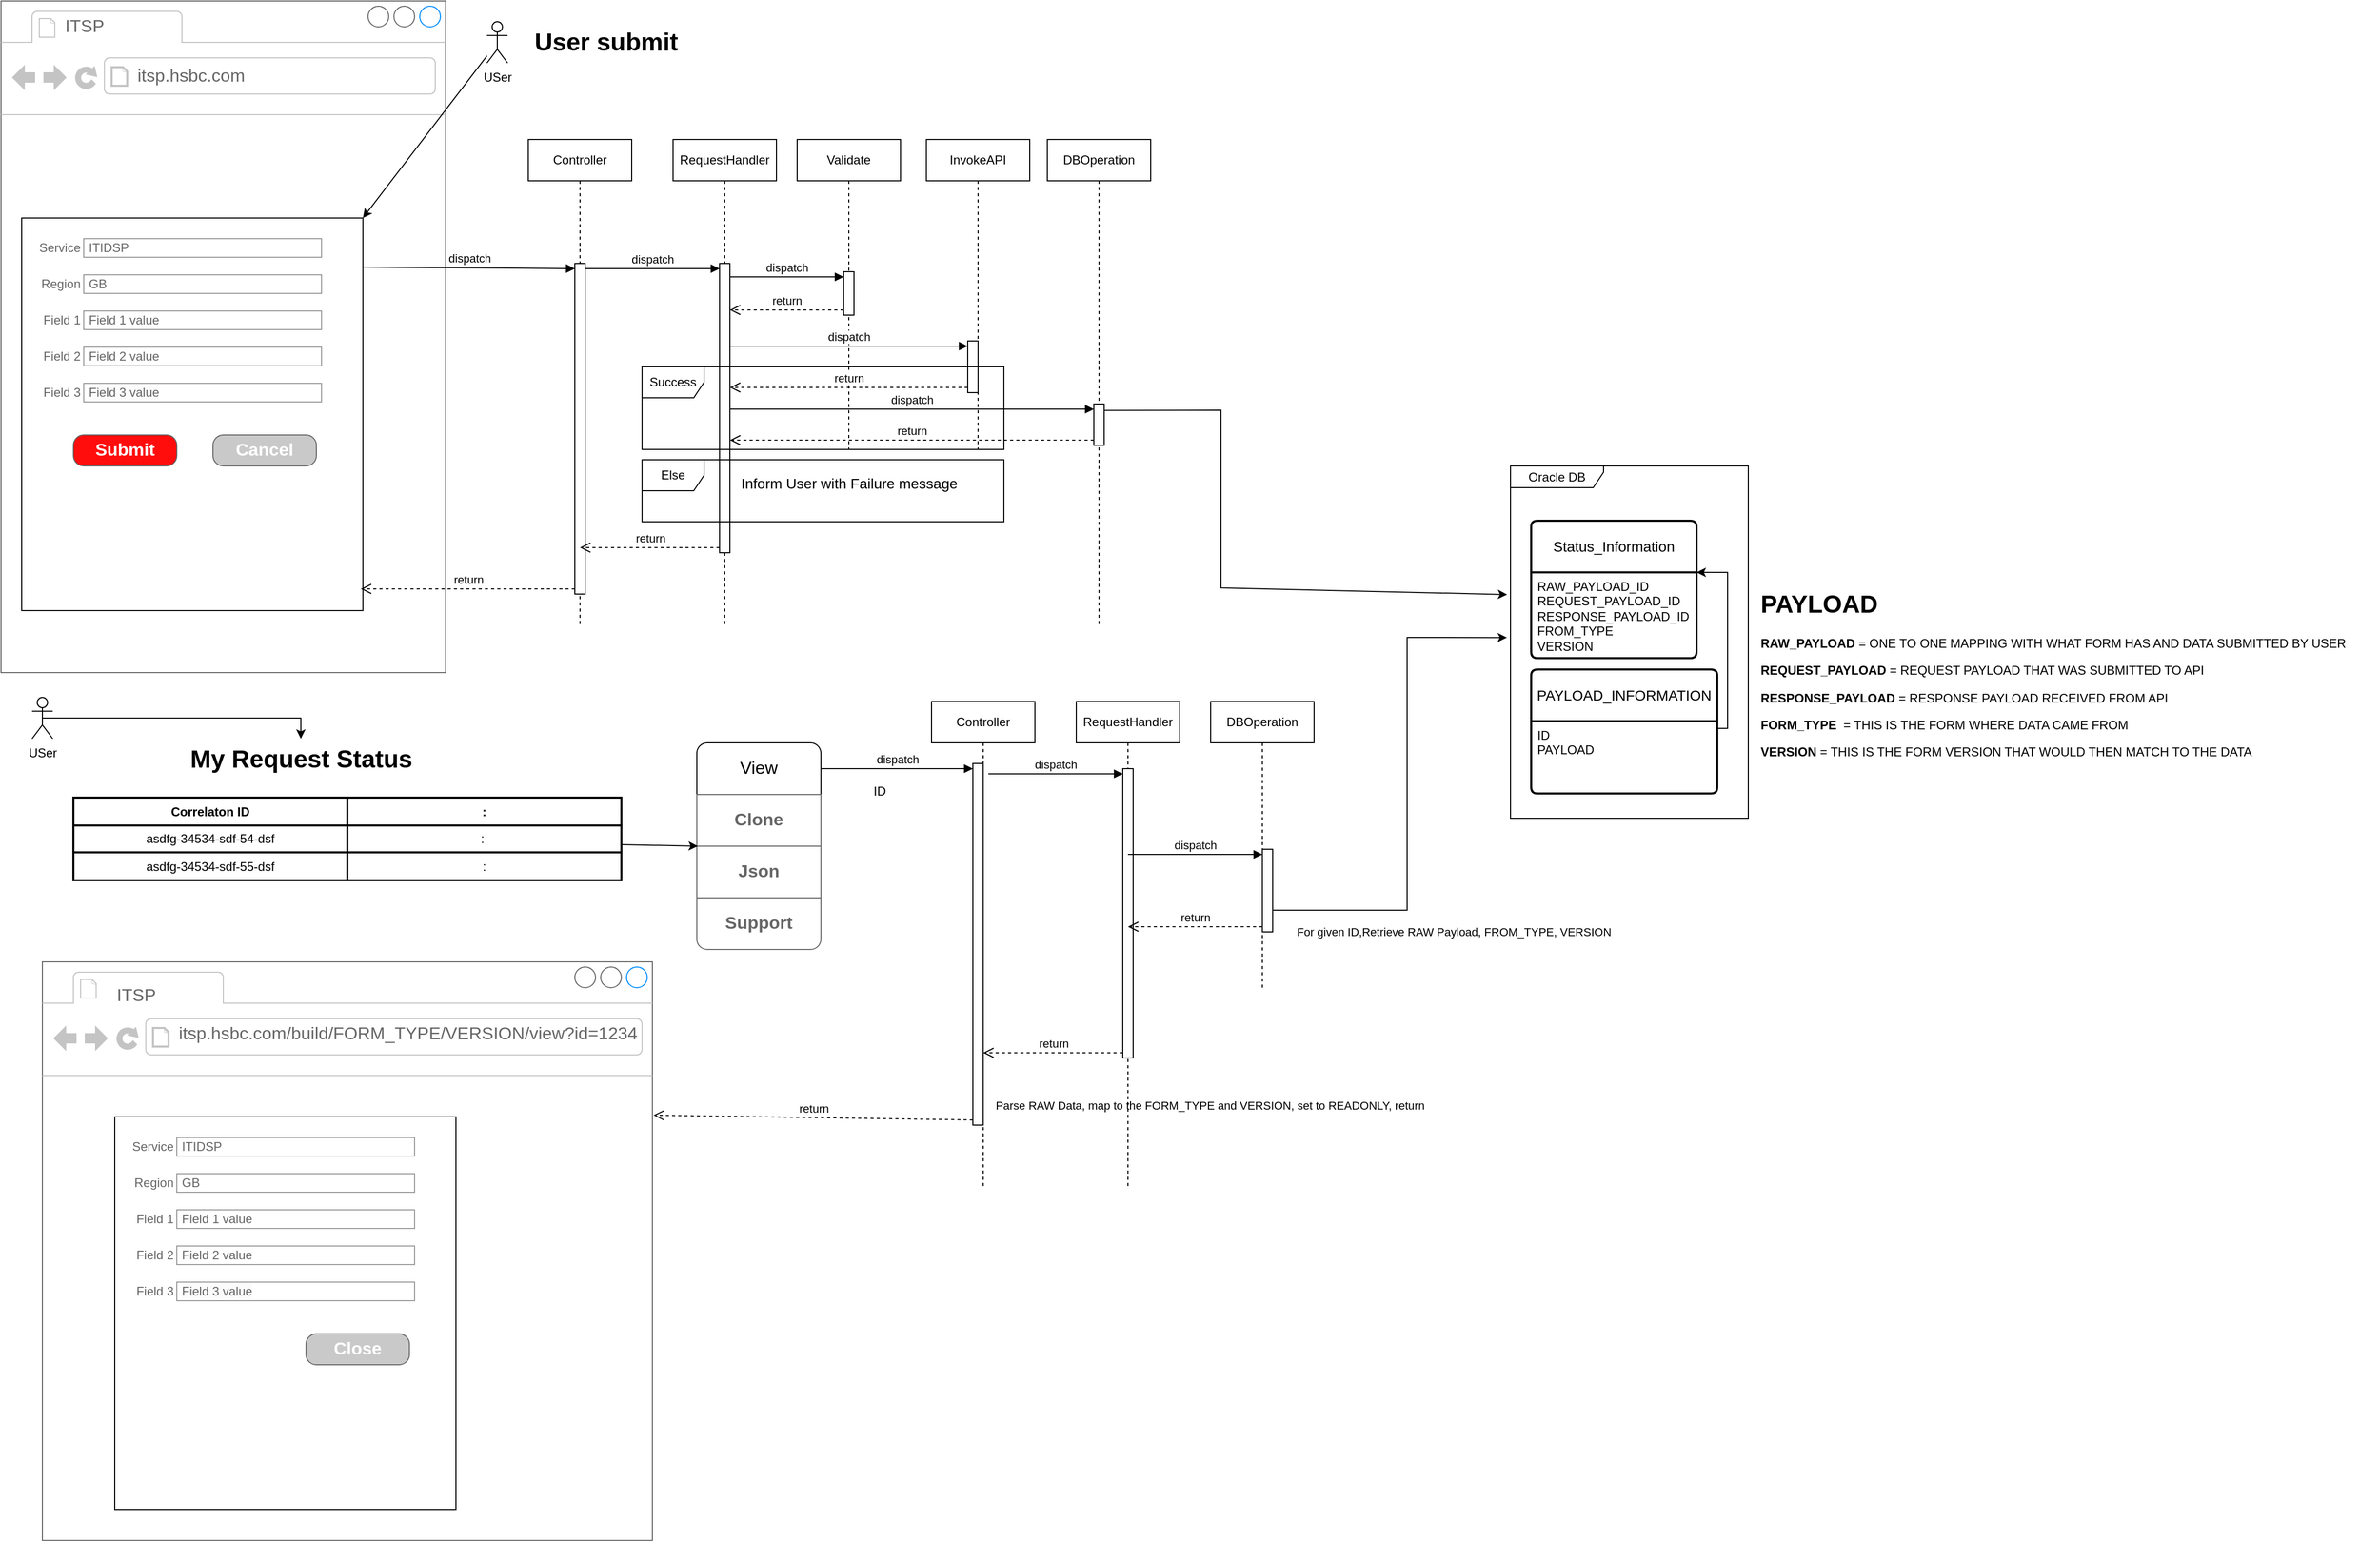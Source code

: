 <mxfile version="26.0.10">
  <diagram name="Page-1" id="2YBvvXClWsGukQMizWep">
    <mxGraphModel dx="1391" dy="964" grid="1" gridSize="10" guides="1" tooltips="1" connect="1" arrows="1" fold="1" page="1" pageScale="1" pageWidth="1700" pageHeight="1100" math="0" shadow="0">
      <root>
        <mxCell id="0" />
        <mxCell id="1" parent="0" />
        <mxCell id="aoypDPzq1Keb2BFeXAgh-82" value="" style="strokeWidth=1;shadow=0;dashed=0;align=center;html=1;shape=mxgraph.mockup.containers.browserWindow;rSize=0;strokeColor=#666666;strokeColor2=#008cff;strokeColor3=#c4c4c4;mainText=,;recursiveResize=0;" vertex="1" parent="1">
          <mxGeometry x="10" width="430" height="650" as="geometry" />
        </mxCell>
        <mxCell id="aoypDPzq1Keb2BFeXAgh-83" value="ITSP" style="strokeWidth=1;shadow=0;dashed=0;align=center;html=1;shape=mxgraph.mockup.containers.anchor;fontSize=17;fontColor=#666666;align=left;whiteSpace=wrap;" vertex="1" parent="aoypDPzq1Keb2BFeXAgh-82">
          <mxGeometry x="60" y="12" width="100" height="26" as="geometry" />
        </mxCell>
        <mxCell id="aoypDPzq1Keb2BFeXAgh-84" value="itsp.hsbc.com" style="strokeWidth=1;shadow=0;dashed=0;align=center;html=1;shape=mxgraph.mockup.containers.anchor;rSize=0;fontSize=17;fontColor=#666666;align=left;" vertex="1" parent="aoypDPzq1Keb2BFeXAgh-82">
          <mxGeometry x="130" y="60" width="250" height="26" as="geometry" />
        </mxCell>
        <mxCell id="aoypDPzq1Keb2BFeXAgh-16" value="" style="rounded=0;whiteSpace=wrap;html=1;" vertex="1" parent="1">
          <mxGeometry x="30" y="210" width="330" height="380" as="geometry" />
        </mxCell>
        <mxCell id="aoypDPzq1Keb2BFeXAgh-2" value="Service" style="strokeWidth=1;shadow=0;dashed=0;align=center;html=1;shape=mxgraph.mockup.forms.anchor;align=right;spacingRight=2;fontColor=#666666;" vertex="1" parent="1">
          <mxGeometry x="40" y="230" width="50" height="18" as="geometry" />
        </mxCell>
        <mxCell id="aoypDPzq1Keb2BFeXAgh-3" value="ITIDSP" style="strokeWidth=1;shadow=0;dashed=0;align=center;html=1;shape=mxgraph.mockup.forms.rrect;fillColor=#ffffff;rSize=0;fontColor=#666666;align=left;spacingLeft=3;strokeColor=#999999;" vertex="1" parent="1">
          <mxGeometry x="90" y="230" width="230" height="18" as="geometry" />
        </mxCell>
        <mxCell id="aoypDPzq1Keb2BFeXAgh-4" value="Region" style="strokeWidth=1;shadow=0;dashed=0;align=center;html=1;shape=mxgraph.mockup.forms.anchor;align=right;spacingRight=2;fontColor=#666666;" vertex="1" parent="1">
          <mxGeometry x="40" y="265" width="50" height="18" as="geometry" />
        </mxCell>
        <mxCell id="aoypDPzq1Keb2BFeXAgh-5" value="GB" style="strokeWidth=1;shadow=0;dashed=0;align=center;html=1;shape=mxgraph.mockup.forms.rrect;fillColor=#ffffff;rSize=0;fontColor=#666666;align=left;spacingLeft=3;strokeColor=#999999;" vertex="1" parent="1">
          <mxGeometry x="90" y="265" width="230" height="18" as="geometry" />
        </mxCell>
        <mxCell id="aoypDPzq1Keb2BFeXAgh-6" value="Field 1" style="strokeWidth=1;shadow=0;dashed=0;align=center;html=1;shape=mxgraph.mockup.forms.anchor;align=right;spacingRight=2;fontColor=#666666;" vertex="1" parent="1">
          <mxGeometry x="40" y="300" width="50" height="18" as="geometry" />
        </mxCell>
        <mxCell id="aoypDPzq1Keb2BFeXAgh-7" value="Field 1 value" style="strokeWidth=1;shadow=0;dashed=0;align=center;html=1;shape=mxgraph.mockup.forms.rrect;fillColor=#ffffff;rSize=0;fontColor=#666666;align=left;spacingLeft=3;strokeColor=#999999;" vertex="1" parent="1">
          <mxGeometry x="90" y="300" width="230" height="18" as="geometry" />
        </mxCell>
        <mxCell id="aoypDPzq1Keb2BFeXAgh-8" value="Field 2" style="strokeWidth=1;shadow=0;dashed=0;align=center;html=1;shape=mxgraph.mockup.forms.anchor;align=right;spacingRight=2;fontColor=#666666;" vertex="1" parent="1">
          <mxGeometry x="40" y="335" width="50" height="18" as="geometry" />
        </mxCell>
        <mxCell id="aoypDPzq1Keb2BFeXAgh-9" value="Field 2 value" style="strokeWidth=1;shadow=0;dashed=0;align=center;html=1;shape=mxgraph.mockup.forms.rrect;fillColor=#ffffff;rSize=0;fontColor=#666666;align=left;spacingLeft=3;strokeColor=#999999;" vertex="1" parent="1">
          <mxGeometry x="90" y="335" width="230" height="18" as="geometry" />
        </mxCell>
        <mxCell id="aoypDPzq1Keb2BFeXAgh-10" value="Field 3" style="strokeWidth=1;shadow=0;dashed=0;align=center;html=1;shape=mxgraph.mockup.forms.anchor;align=right;spacingRight=2;fontColor=#666666;" vertex="1" parent="1">
          <mxGeometry x="40" y="370" width="50" height="18" as="geometry" />
        </mxCell>
        <mxCell id="aoypDPzq1Keb2BFeXAgh-11" value="&lt;span style=&quot;color: rgb(102, 102, 102); font-family: Helvetica; font-size: 12px; font-style: normal; font-variant-ligatures: normal; font-variant-caps: normal; font-weight: 400; letter-spacing: normal; orphans: 2; text-align: left; text-indent: 0px; text-transform: none; widows: 2; word-spacing: 0px; -webkit-text-stroke-width: 0px; white-space: nowrap; background-color: rgb(251, 251, 251); text-decoration-thickness: initial; text-decoration-style: initial; text-decoration-color: initial; float: none; display: inline !important;&quot;&gt;Field 3 value&lt;/span&gt;" style="strokeWidth=1;shadow=0;dashed=0;align=center;html=1;shape=mxgraph.mockup.forms.rrect;fillColor=#ffffff;rSize=0;fontColor=#666666;align=left;spacingLeft=3;strokeColor=#999999;" vertex="1" parent="1">
          <mxGeometry x="90" y="370" width="230" height="18" as="geometry" />
        </mxCell>
        <mxCell id="aoypDPzq1Keb2BFeXAgh-13" value="Submit" style="strokeWidth=1;shadow=0;dashed=0;align=center;html=1;shape=mxgraph.mockup.buttons.button;strokeColor=#666666;fontColor=#ffffff;mainText=;buttonStyle=round;fontSize=17;fontStyle=1;fillColor=#FF0C0C;whiteSpace=wrap;" vertex="1" parent="1">
          <mxGeometry x="80" y="420" width="100" height="30" as="geometry" />
        </mxCell>
        <mxCell id="aoypDPzq1Keb2BFeXAgh-15" value="Cancel" style="strokeWidth=1;shadow=0;dashed=0;align=center;html=1;shape=mxgraph.mockup.buttons.button;strokeColor=#666666;fontColor=#ffffff;mainText=;buttonStyle=round;fontSize=17;fontStyle=1;fillColor=light-dark(#c9c9c9, #ff8a8a);whiteSpace=wrap;" vertex="1" parent="1">
          <mxGeometry x="215" y="420" width="100" height="30" as="geometry" />
        </mxCell>
        <mxCell id="aoypDPzq1Keb2BFeXAgh-17" value="USer" style="shape=umlActor;verticalLabelPosition=bottom;verticalAlign=top;html=1;outlineConnect=0;" vertex="1" parent="1">
          <mxGeometry x="480" y="20" width="20" height="40" as="geometry" />
        </mxCell>
        <mxCell id="aoypDPzq1Keb2BFeXAgh-18" value="" style="endArrow=classic;html=1;rounded=0;" edge="1" parent="1" source="aoypDPzq1Keb2BFeXAgh-17" target="aoypDPzq1Keb2BFeXAgh-16">
          <mxGeometry width="50" height="50" relative="1" as="geometry">
            <mxPoint x="460" y="410" as="sourcePoint" />
            <mxPoint x="510" y="360" as="targetPoint" />
            <Array as="points">
              <mxPoint x="360" y="210" />
            </Array>
          </mxGeometry>
        </mxCell>
        <mxCell id="aoypDPzq1Keb2BFeXAgh-19" value="Status_Information" style="swimlane;childLayout=stackLayout;horizontal=1;startSize=50;horizontalStack=0;rounded=1;fontSize=14;fontStyle=0;strokeWidth=2;resizeParent=0;resizeLast=1;shadow=0;dashed=0;align=center;arcSize=4;whiteSpace=wrap;html=1;" vertex="1" parent="1">
          <mxGeometry x="1490" y="503" width="160" height="133" as="geometry" />
        </mxCell>
        <mxCell id="aoypDPzq1Keb2BFeXAgh-20" value="RAW_PAYLOAD_ID&lt;div&gt;REQUEST_PAYLOAD_ID&lt;/div&gt;&lt;div&gt;RESPONSE_PAYLOAD_ID&lt;/div&gt;&lt;div&gt;FROM_TYPE&lt;/div&gt;&lt;div&gt;VERSION&lt;/div&gt;" style="align=left;strokeColor=none;fillColor=none;spacingLeft=4;fontSize=12;verticalAlign=top;resizable=0;rotatable=0;part=1;html=1;" vertex="1" parent="aoypDPzq1Keb2BFeXAgh-19">
          <mxGeometry y="50" width="160" height="83" as="geometry" />
        </mxCell>
        <mxCell id="aoypDPzq1Keb2BFeXAgh-21" value="PAYLOAD_INFORMATION" style="swimlane;childLayout=stackLayout;horizontal=1;startSize=50;horizontalStack=0;rounded=1;fontSize=14;fontStyle=0;strokeWidth=2;resizeParent=0;resizeLast=1;shadow=0;dashed=0;align=center;arcSize=4;whiteSpace=wrap;html=1;" vertex="1" parent="1">
          <mxGeometry x="1490" y="647" width="180" height="120" as="geometry" />
        </mxCell>
        <mxCell id="aoypDPzq1Keb2BFeXAgh-22" value="ID&lt;div&gt;PAYLOAD&lt;/div&gt;" style="align=left;strokeColor=none;fillColor=none;spacingLeft=4;fontSize=12;verticalAlign=top;resizable=0;rotatable=0;part=1;html=1;" vertex="1" parent="aoypDPzq1Keb2BFeXAgh-21">
          <mxGeometry y="50" width="180" height="70" as="geometry" />
        </mxCell>
        <mxCell id="aoypDPzq1Keb2BFeXAgh-23" value="" style="endArrow=classic;html=1;rounded=0;exitX=0.994;exitY=0.1;exitDx=0;exitDy=0;exitPerimeter=0;flowAnimation=0;entryX=1;entryY=0;entryDx=0;entryDy=0;" edge="1" parent="1" source="aoypDPzq1Keb2BFeXAgh-22" target="aoypDPzq1Keb2BFeXAgh-20">
          <mxGeometry width="50" height="50" relative="1" as="geometry">
            <mxPoint x="1690" y="663" as="sourcePoint" />
            <mxPoint x="1660" y="540" as="targetPoint" />
            <Array as="points">
              <mxPoint x="1680" y="704" />
              <mxPoint x="1680" y="553" />
            </Array>
          </mxGeometry>
        </mxCell>
        <mxCell id="aoypDPzq1Keb2BFeXAgh-24" value="&lt;h1 style=&quot;margin-top: 0px;&quot;&gt;PAYLOAD&lt;/h1&gt;&lt;p&gt;&lt;b&gt;RAW_PAYLOAD&lt;/b&gt; = ONE TO ONE MAPPING WITH WHAT FORM HAS AND DATA SUBMITTED BY USER&lt;/p&gt;&lt;p&gt;&lt;b&gt;REQUEST_PAYLOAD&lt;/b&gt;&amp;nbsp;= REQUEST PAYLOAD THAT WAS SUBMITTED TO API&lt;/p&gt;&lt;p&gt;&lt;b&gt;RESPONSE_PAYLOAD&lt;/b&gt;&amp;nbsp;= RESPONSE PAYLOAD RECEIVED FROM API&lt;/p&gt;&lt;p&gt;&lt;b&gt;FORM_TYPE&lt;/b&gt;&amp;nbsp; = THIS IS THE FORM WHERE DATA CAME FROM&amp;nbsp;&lt;/p&gt;&lt;p&gt;&lt;b&gt;VERSION&lt;/b&gt; = THIS IS THE FORM VERSION THAT WOULD THEN MATCH TO THE DATA&lt;/p&gt;" style="text;html=1;whiteSpace=wrap;overflow=hidden;rounded=0;" vertex="1" parent="1">
          <mxGeometry x="1710" y="563" width="600" height="187" as="geometry" />
        </mxCell>
        <mxCell id="aoypDPzq1Keb2BFeXAgh-25" value="User submit" style="text;strokeColor=none;fillColor=none;html=1;fontSize=24;fontStyle=1;verticalAlign=middle;align=center;" vertex="1" parent="1">
          <mxGeometry x="510" y="20" width="170" height="40" as="geometry" />
        </mxCell>
        <mxCell id="aoypDPzq1Keb2BFeXAgh-28" value="Controller" style="shape=umlLifeline;perimeter=lifelinePerimeter;whiteSpace=wrap;html=1;container=1;dropTarget=0;collapsible=0;recursiveResize=0;outlineConnect=0;portConstraint=eastwest;newEdgeStyle={&quot;curved&quot;:0,&quot;rounded&quot;:0};" vertex="1" parent="1">
          <mxGeometry x="520" y="134" width="100" height="470" as="geometry" />
        </mxCell>
        <mxCell id="aoypDPzq1Keb2BFeXAgh-31" value="" style="html=1;points=[[0,0,0,0,5],[0,1,0,0,-5],[1,0,0,0,5],[1,1,0,0,-5]];perimeter=orthogonalPerimeter;outlineConnect=0;targetShapes=umlLifeline;portConstraint=eastwest;newEdgeStyle={&quot;curved&quot;:0,&quot;rounded&quot;:0};" vertex="1" parent="aoypDPzq1Keb2BFeXAgh-28">
          <mxGeometry x="45" y="120" width="10" height="320" as="geometry" />
        </mxCell>
        <mxCell id="aoypDPzq1Keb2BFeXAgh-32" value="dispatch" style="html=1;verticalAlign=bottom;endArrow=block;curved=0;rounded=0;entryX=0;entryY=0;entryDx=0;entryDy=5;exitX=1.002;exitY=0.125;exitDx=0;exitDy=0;exitPerimeter=0;" edge="1" target="aoypDPzq1Keb2BFeXAgh-31" parent="1" source="aoypDPzq1Keb2BFeXAgh-16">
          <mxGeometry relative="1" as="geometry">
            <mxPoint x="460" y="410" as="sourcePoint" />
          </mxGeometry>
        </mxCell>
        <mxCell id="aoypDPzq1Keb2BFeXAgh-33" value="return" style="html=1;verticalAlign=bottom;endArrow=open;dashed=1;endSize=8;curved=0;rounded=0;exitX=0;exitY=1;exitDx=0;exitDy=-5;" edge="1" source="aoypDPzq1Keb2BFeXAgh-31" parent="1">
          <mxGeometry relative="1" as="geometry">
            <mxPoint x="358" y="569" as="targetPoint" />
          </mxGeometry>
        </mxCell>
        <mxCell id="aoypDPzq1Keb2BFeXAgh-38" value="Validate" style="shape=umlLifeline;perimeter=lifelinePerimeter;whiteSpace=wrap;html=1;container=1;dropTarget=0;collapsible=0;recursiveResize=0;outlineConnect=0;portConstraint=eastwest;newEdgeStyle={&quot;curved&quot;:0,&quot;rounded&quot;:0};" vertex="1" parent="1">
          <mxGeometry x="780" y="134" width="100" height="300" as="geometry" />
        </mxCell>
        <mxCell id="aoypDPzq1Keb2BFeXAgh-41" value="" style="html=1;points=[[0,0,0,0,5],[0,1,0,0,-5],[1,0,0,0,5],[1,1,0,0,-5]];perimeter=orthogonalPerimeter;outlineConnect=0;targetShapes=umlLifeline;portConstraint=eastwest;newEdgeStyle={&quot;curved&quot;:0,&quot;rounded&quot;:0};" vertex="1" parent="aoypDPzq1Keb2BFeXAgh-38">
          <mxGeometry x="45" y="128" width="10" height="42" as="geometry" />
        </mxCell>
        <mxCell id="aoypDPzq1Keb2BFeXAgh-39" value="InvokeAPI" style="shape=umlLifeline;whiteSpace=wrap;html=1;container=1;dropTarget=0;collapsible=0;recursiveResize=0;outlineConnect=0;portConstraint=eastwest;newEdgeStyle={&quot;curved&quot;:0,&quot;rounded&quot;:0};points=[[0,0,0,0,5],[0,1,0,0,-5],[1,0,0,0,5],[1,1,0,0,-5]];perimeter=rectanglePerimeter;targetShapes=umlLifeline;participant=label;" vertex="1" parent="1">
          <mxGeometry x="905" y="134" width="100" height="300" as="geometry" />
        </mxCell>
        <mxCell id="aoypDPzq1Keb2BFeXAgh-44" value="" style="html=1;points=[[0,0,0,0,5],[0,1,0,0,-5],[1,0,0,0,5],[1,1,0,0,-5]];perimeter=orthogonalPerimeter;outlineConnect=0;targetShapes=umlLifeline;portConstraint=eastwest;newEdgeStyle={&quot;curved&quot;:0,&quot;rounded&quot;:0};" vertex="1" parent="aoypDPzq1Keb2BFeXAgh-39">
          <mxGeometry x="40" y="195" width="10" height="50" as="geometry" />
        </mxCell>
        <mxCell id="aoypDPzq1Keb2BFeXAgh-40" value="DBOperation" style="shape=umlLifeline;perimeter=lifelinePerimeter;whiteSpace=wrap;html=1;container=1;dropTarget=0;collapsible=0;recursiveResize=0;outlineConnect=0;portConstraint=eastwest;newEdgeStyle={&quot;curved&quot;:0,&quot;rounded&quot;:0};" vertex="1" parent="1">
          <mxGeometry x="1022" y="134" width="100" height="470" as="geometry" />
        </mxCell>
        <mxCell id="aoypDPzq1Keb2BFeXAgh-58" value="" style="html=1;points=[[0,0,0,0,5],[0,1,0,0,-5],[1,0,0,0,5],[1,1,0,0,-5]];perimeter=orthogonalPerimeter;outlineConnect=0;targetShapes=umlLifeline;portConstraint=eastwest;newEdgeStyle={&quot;curved&quot;:0,&quot;rounded&quot;:0};" vertex="1" parent="aoypDPzq1Keb2BFeXAgh-40">
          <mxGeometry x="45" y="256" width="10" height="40" as="geometry" />
        </mxCell>
        <mxCell id="aoypDPzq1Keb2BFeXAgh-42" value="dispatch" style="html=1;verticalAlign=bottom;endArrow=block;curved=0;rounded=0;entryX=0;entryY=0;entryDx=0;entryDy=5;" edge="1" target="aoypDPzq1Keb2BFeXAgh-41" parent="1" source="aoypDPzq1Keb2BFeXAgh-48">
          <mxGeometry relative="1" as="geometry">
            <mxPoint x="710" y="294" as="sourcePoint" />
          </mxGeometry>
        </mxCell>
        <mxCell id="aoypDPzq1Keb2BFeXAgh-43" value="return" style="html=1;verticalAlign=bottom;endArrow=open;dashed=1;endSize=8;curved=0;rounded=0;exitX=0;exitY=1;exitDx=0;exitDy=-5;" edge="1" source="aoypDPzq1Keb2BFeXAgh-41" parent="1" target="aoypDPzq1Keb2BFeXAgh-48">
          <mxGeometry relative="1" as="geometry">
            <mxPoint x="655" y="337" as="targetPoint" />
          </mxGeometry>
        </mxCell>
        <mxCell id="aoypDPzq1Keb2BFeXAgh-45" value="dispatch" style="html=1;verticalAlign=bottom;endArrow=block;curved=0;rounded=0;entryX=0;entryY=0;entryDx=0;entryDy=5;" edge="1" target="aoypDPzq1Keb2BFeXAgh-44" parent="1" source="aoypDPzq1Keb2BFeXAgh-48">
          <mxGeometry relative="1" as="geometry">
            <mxPoint x="790" y="379" as="sourcePoint" />
          </mxGeometry>
        </mxCell>
        <mxCell id="aoypDPzq1Keb2BFeXAgh-46" value="return" style="html=1;verticalAlign=bottom;endArrow=open;dashed=1;endSize=8;curved=0;rounded=0;exitX=0;exitY=1;exitDx=0;exitDy=-5;" edge="1" source="aoypDPzq1Keb2BFeXAgh-44" parent="1" target="aoypDPzq1Keb2BFeXAgh-48">
          <mxGeometry relative="1" as="geometry">
            <mxPoint x="790" y="449" as="targetPoint" />
          </mxGeometry>
        </mxCell>
        <mxCell id="aoypDPzq1Keb2BFeXAgh-47" value="RequestHandler" style="shape=umlLifeline;perimeter=lifelinePerimeter;whiteSpace=wrap;html=1;container=1;dropTarget=0;collapsible=0;recursiveResize=0;outlineConnect=0;portConstraint=eastwest;newEdgeStyle={&quot;curved&quot;:0,&quot;rounded&quot;:0};" vertex="1" parent="1">
          <mxGeometry x="660" y="134" width="100" height="470" as="geometry" />
        </mxCell>
        <mxCell id="aoypDPzq1Keb2BFeXAgh-48" value="" style="html=1;points=[[0,0,0,0,5],[0,1,0,0,-5],[1,0,0,0,5],[1,1,0,0,-5]];perimeter=orthogonalPerimeter;outlineConnect=0;targetShapes=umlLifeline;portConstraint=eastwest;newEdgeStyle={&quot;curved&quot;:0,&quot;rounded&quot;:0};" vertex="1" parent="aoypDPzq1Keb2BFeXAgh-47">
          <mxGeometry x="45" y="120" width="10" height="280" as="geometry" />
        </mxCell>
        <mxCell id="aoypDPzq1Keb2BFeXAgh-50" value="return" style="html=1;verticalAlign=bottom;endArrow=open;dashed=1;endSize=8;curved=0;rounded=0;exitX=0;exitY=1;exitDx=0;exitDy=-5;" edge="1" source="aoypDPzq1Keb2BFeXAgh-48" parent="1" target="aoypDPzq1Keb2BFeXAgh-28">
          <mxGeometry relative="1" as="geometry">
            <mxPoint x="635" y="358" as="targetPoint" />
          </mxGeometry>
        </mxCell>
        <mxCell id="aoypDPzq1Keb2BFeXAgh-49" value="dispatch" style="html=1;verticalAlign=bottom;endArrow=block;curved=0;rounded=0;entryX=0;entryY=0;entryDx=0;entryDy=5;entryPerimeter=0;" edge="1" target="aoypDPzq1Keb2BFeXAgh-48" parent="1" source="aoypDPzq1Keb2BFeXAgh-31">
          <mxGeometry relative="1" as="geometry">
            <mxPoint x="635" y="288" as="sourcePoint" />
          </mxGeometry>
        </mxCell>
        <mxCell id="aoypDPzq1Keb2BFeXAgh-51" value="Success" style="shape=umlFrame;whiteSpace=wrap;html=1;pointerEvents=0;" vertex="1" parent="1">
          <mxGeometry x="630" y="354" width="350" height="80" as="geometry" />
        </mxCell>
        <mxCell id="aoypDPzq1Keb2BFeXAgh-59" value="dispatch" style="html=1;verticalAlign=bottom;endArrow=block;curved=0;rounded=0;entryX=0;entryY=0;entryDx=0;entryDy=5;" edge="1" target="aoypDPzq1Keb2BFeXAgh-58" parent="1">
          <mxGeometry relative="1" as="geometry">
            <mxPoint x="715" y="395.0" as="sourcePoint" />
          </mxGeometry>
        </mxCell>
        <mxCell id="aoypDPzq1Keb2BFeXAgh-60" value="return" style="html=1;verticalAlign=bottom;endArrow=open;dashed=1;endSize=8;curved=0;rounded=0;exitX=0;exitY=1;exitDx=0;exitDy=-5;exitPerimeter=0;" edge="1" source="aoypDPzq1Keb2BFeXAgh-58" parent="1">
          <mxGeometry relative="1" as="geometry">
            <mxPoint x="715" y="425.0" as="targetPoint" />
            <mxPoint x="1071.5" y="465" as="sourcePoint" />
          </mxGeometry>
        </mxCell>
        <mxCell id="aoypDPzq1Keb2BFeXAgh-62" value="Else" style="shape=umlFrame;whiteSpace=wrap;html=1;pointerEvents=0;" vertex="1" parent="1">
          <mxGeometry x="630" y="444" width="350" height="60" as="geometry" />
        </mxCell>
        <mxCell id="aoypDPzq1Keb2BFeXAgh-63" value="&lt;font style=&quot;font-size: 14px; font-weight: normal;&quot;&gt;Inform User with Failure message&lt;/font&gt;" style="text;strokeColor=none;fillColor=none;html=1;fontSize=24;fontStyle=1;verticalAlign=middle;align=center;" vertex="1" parent="1">
          <mxGeometry x="780" y="444" width="100" height="40" as="geometry" />
        </mxCell>
        <mxCell id="aoypDPzq1Keb2BFeXAgh-64" value="" style="endArrow=classic;html=1;rounded=0;entryX=-0.014;entryY=0.365;entryDx=0;entryDy=0;entryPerimeter=0;exitX=0.547;exitY=0.558;exitDx=0;exitDy=0;exitPerimeter=0;" edge="1" parent="1" source="aoypDPzq1Keb2BFeXAgh-40" target="aoypDPzq1Keb2BFeXAgh-65">
          <mxGeometry width="50" height="50" relative="1" as="geometry">
            <mxPoint x="1090" y="393" as="sourcePoint" />
            <mxPoint x="1190" y="384.5" as="targetPoint" />
            <Array as="points">
              <mxPoint x="1190" y="396" />
              <mxPoint x="1190" y="568" />
            </Array>
          </mxGeometry>
        </mxCell>
        <mxCell id="aoypDPzq1Keb2BFeXAgh-65" value="Oracle DB" style="shape=umlFrame;whiteSpace=wrap;html=1;pointerEvents=0;width=90;height=21;" vertex="1" parent="1">
          <mxGeometry x="1470" y="450" width="230" height="341" as="geometry" />
        </mxCell>
        <mxCell id="aoypDPzq1Keb2BFeXAgh-66" value="" style="shape=table;html=1;whiteSpace=wrap;startSize=0;container=1;collapsible=0;childLayout=tableLayout;strokeWidth=2;" vertex="1" parent="1">
          <mxGeometry x="80" y="771" width="530" height="80" as="geometry" />
        </mxCell>
        <mxCell id="aoypDPzq1Keb2BFeXAgh-67" value="" style="shape=tableRow;horizontal=0;startSize=0;swimlaneHead=0;swimlaneBody=0;top=0;left=0;bottom=0;right=0;collapsible=0;dropTarget=0;fillColor=none;points=[[0,0.5],[1,0.5]];portConstraint=eastwest;" vertex="1" parent="aoypDPzq1Keb2BFeXAgh-66">
          <mxGeometry width="530" height="27" as="geometry" />
        </mxCell>
        <mxCell id="aoypDPzq1Keb2BFeXAgh-68" value="Correlaton ID" style="shape=partialRectangle;html=1;whiteSpace=wrap;connectable=0;fillColor=none;top=0;left=0;bottom=0;right=0;overflow=hidden;fontStyle=1" vertex="1" parent="aoypDPzq1Keb2BFeXAgh-67">
          <mxGeometry width="265" height="27" as="geometry">
            <mxRectangle width="265" height="27" as="alternateBounds" />
          </mxGeometry>
        </mxCell>
        <mxCell id="aoypDPzq1Keb2BFeXAgh-69" value=":" style="shape=partialRectangle;html=1;whiteSpace=wrap;connectable=0;fillColor=none;top=0;left=0;bottom=0;right=0;overflow=hidden;fontStyle=1" vertex="1" parent="aoypDPzq1Keb2BFeXAgh-67">
          <mxGeometry x="265" width="265" height="27" as="geometry">
            <mxRectangle width="265" height="27" as="alternateBounds" />
          </mxGeometry>
        </mxCell>
        <mxCell id="aoypDPzq1Keb2BFeXAgh-70" value="" style="shape=tableRow;horizontal=0;startSize=0;swimlaneHead=0;swimlaneBody=0;top=0;left=0;bottom=0;right=0;collapsible=0;dropTarget=0;fillColor=none;points=[[0,0.5],[1,0.5]];portConstraint=eastwest;" vertex="1" parent="aoypDPzq1Keb2BFeXAgh-66">
          <mxGeometry y="27" width="530" height="26" as="geometry" />
        </mxCell>
        <mxCell id="aoypDPzq1Keb2BFeXAgh-71" value="asdfg-34534-sdf-54-dsf" style="shape=partialRectangle;html=1;whiteSpace=wrap;connectable=0;fillColor=none;top=0;left=0;bottom=0;right=0;overflow=hidden;" vertex="1" parent="aoypDPzq1Keb2BFeXAgh-70">
          <mxGeometry width="265" height="26" as="geometry">
            <mxRectangle width="265" height="26" as="alternateBounds" />
          </mxGeometry>
        </mxCell>
        <mxCell id="aoypDPzq1Keb2BFeXAgh-72" value=":&amp;nbsp;" style="shape=partialRectangle;html=1;whiteSpace=wrap;connectable=0;fillColor=none;top=0;left=0;bottom=0;right=0;overflow=hidden;" vertex="1" parent="aoypDPzq1Keb2BFeXAgh-70">
          <mxGeometry x="265" width="265" height="26" as="geometry">
            <mxRectangle width="265" height="26" as="alternateBounds" />
          </mxGeometry>
        </mxCell>
        <mxCell id="aoypDPzq1Keb2BFeXAgh-73" value="" style="shape=tableRow;horizontal=0;startSize=0;swimlaneHead=0;swimlaneBody=0;top=0;left=0;bottom=0;right=0;collapsible=0;dropTarget=0;fillColor=none;points=[[0,0.5],[1,0.5]];portConstraint=eastwest;" vertex="1" parent="aoypDPzq1Keb2BFeXAgh-66">
          <mxGeometry y="53" width="530" height="27" as="geometry" />
        </mxCell>
        <mxCell id="aoypDPzq1Keb2BFeXAgh-74" value="asdfg-34534-sdf-55-dsf" style="shape=partialRectangle;html=1;whiteSpace=wrap;connectable=0;fillColor=none;top=0;left=0;bottom=0;right=0;overflow=hidden;" vertex="1" parent="aoypDPzq1Keb2BFeXAgh-73">
          <mxGeometry width="265" height="27" as="geometry">
            <mxRectangle width="265" height="27" as="alternateBounds" />
          </mxGeometry>
        </mxCell>
        <mxCell id="aoypDPzq1Keb2BFeXAgh-75" value=":" style="shape=partialRectangle;html=1;whiteSpace=wrap;connectable=0;fillColor=none;top=0;left=0;bottom=0;right=0;overflow=hidden;" vertex="1" parent="aoypDPzq1Keb2BFeXAgh-73">
          <mxGeometry x="265" width="265" height="27" as="geometry">
            <mxRectangle width="265" height="27" as="alternateBounds" />
          </mxGeometry>
        </mxCell>
        <mxCell id="aoypDPzq1Keb2BFeXAgh-76" value="My Request Status" style="text;strokeColor=none;fillColor=none;html=1;fontSize=24;fontStyle=1;verticalAlign=middle;align=center;" vertex="1" parent="1">
          <mxGeometry x="215" y="714" width="170" height="40" as="geometry" />
        </mxCell>
        <mxCell id="aoypDPzq1Keb2BFeXAgh-77" value="USer" style="shape=umlActor;verticalLabelPosition=bottom;verticalAlign=top;html=1;outlineConnect=0;" vertex="1" parent="1">
          <mxGeometry x="40" y="674" width="20" height="40" as="geometry" />
        </mxCell>
        <mxCell id="aoypDPzq1Keb2BFeXAgh-78" value="" style="endArrow=classic;html=1;rounded=0;exitX=0.5;exitY=0.5;exitDx=0;exitDy=0;exitPerimeter=0;entryX=0.5;entryY=0;entryDx=0;entryDy=0;" edge="1" parent="1" source="aoypDPzq1Keb2BFeXAgh-77" target="aoypDPzq1Keb2BFeXAgh-76">
          <mxGeometry width="50" height="50" relative="1" as="geometry">
            <mxPoint x="-420" y="134" as="sourcePoint" />
            <mxPoint x="-282" y="194" as="targetPoint" />
            <Array as="points">
              <mxPoint x="300" y="694" />
            </Array>
          </mxGeometry>
        </mxCell>
        <mxCell id="aoypDPzq1Keb2BFeXAgh-85" value="" style="swimlane;shape=mxgraph.bootstrap.anchor;strokeColor=#666666;fillColor=none;fontColor=#666666;fontStyle=0;childLayout=stackLayout;horizontal=1;startSize=0;horizontalStack=0;resizeParent=1;resizeParentMax=0;resizeLast=0;collapsible=0;marginBottom=0;whiteSpace=wrap;html=1;" vertex="1" parent="1">
          <mxGeometry x="683" y="718" width="120" height="200" as="geometry" />
        </mxCell>
        <mxCell id="aoypDPzq1Keb2BFeXAgh-86" value="View" style="text;strokeColor=default;align=center;verticalAlign=middle;spacingLeft=10;spacingRight=10;overflow=hidden;points=[[0,0.5],[1,0.5]];portConstraint=eastwest;rotatable=0;whiteSpace=wrap;html=1;shape=mxgraph.mockup.topButton;rSize=10;fillColor=none;fontColor=light-dark(#000000, #121212);fontSize=17;fontStyle=0;" vertex="1" parent="aoypDPzq1Keb2BFeXAgh-85">
          <mxGeometry width="120" height="50" as="geometry" />
        </mxCell>
        <mxCell id="aoypDPzq1Keb2BFeXAgh-87" value="Clone" style="text;strokeColor=inherit;align=center;verticalAlign=middle;spacingLeft=10;spacingRight=10;overflow=hidden;points=[[0,0.5],[1,0.5]];portConstraint=eastwest;rotatable=0;whiteSpace=wrap;html=1;rSize=5;fillColor=inherit;fontColor=inherit;fontSize=17;fontStyle=1;" vertex="1" parent="aoypDPzq1Keb2BFeXAgh-85">
          <mxGeometry y="50" width="120" height="50" as="geometry" />
        </mxCell>
        <mxCell id="aoypDPzq1Keb2BFeXAgh-88" value="Json" style="text;strokeColor=inherit;align=center;verticalAlign=middle;spacingLeft=10;spacingRight=10;overflow=hidden;points=[[0,0.5],[1,0.5]];portConstraint=eastwest;rotatable=0;whiteSpace=wrap;html=1;rSize=5;fillColor=inherit;fontColor=inherit;fontSize=17;fontStyle=1;" vertex="1" parent="aoypDPzq1Keb2BFeXAgh-85">
          <mxGeometry y="100" width="120" height="50" as="geometry" />
        </mxCell>
        <mxCell id="aoypDPzq1Keb2BFeXAgh-132" value="Support" style="text;strokeColor=inherit;align=center;verticalAlign=middle;spacingLeft=10;spacingRight=10;overflow=hidden;points=[[0,0.5],[1,0.5]];portConstraint=eastwest;rotatable=0;whiteSpace=wrap;html=1;shape=mxgraph.mockup.bottomButton;rSize=10;fillColor=inherit;fontColor=inherit;fontSize=17;fontStyle=1;" vertex="1" parent="aoypDPzq1Keb2BFeXAgh-85">
          <mxGeometry y="150" width="120" height="50" as="geometry" />
        </mxCell>
        <mxCell id="aoypDPzq1Keb2BFeXAgh-90" value="" style="endArrow=classic;html=1;rounded=0;entryX=0.008;entryY=1;entryDx=0;entryDy=0;entryPerimeter=0;" edge="1" parent="1" source="aoypDPzq1Keb2BFeXAgh-70" target="aoypDPzq1Keb2BFeXAgh-87">
          <mxGeometry width="50" height="50" relative="1" as="geometry">
            <mxPoint x="640" y="812.954" as="sourcePoint" />
            <mxPoint x="140" y="554" as="targetPoint" />
          </mxGeometry>
        </mxCell>
        <mxCell id="aoypDPzq1Keb2BFeXAgh-91" value="Controller" style="shape=umlLifeline;perimeter=lifelinePerimeter;whiteSpace=wrap;html=1;container=1;dropTarget=0;collapsible=0;recursiveResize=0;outlineConnect=0;portConstraint=eastwest;newEdgeStyle={&quot;curved&quot;:0,&quot;rounded&quot;:0};" vertex="1" parent="1">
          <mxGeometry x="910" y="678" width="100" height="470" as="geometry" />
        </mxCell>
        <mxCell id="aoypDPzq1Keb2BFeXAgh-129" value="" style="html=1;points=[[0,0,0,0,5],[0,1,0,0,-5],[1,0,0,0,5],[1,1,0,0,-5]];perimeter=orthogonalPerimeter;outlineConnect=0;targetShapes=umlLifeline;portConstraint=eastwest;newEdgeStyle={&quot;curved&quot;:0,&quot;rounded&quot;:0};" vertex="1" parent="aoypDPzq1Keb2BFeXAgh-91">
          <mxGeometry x="40" y="60" width="10" height="350" as="geometry" />
        </mxCell>
        <mxCell id="aoypDPzq1Keb2BFeXAgh-93" value="RequestHandler" style="shape=umlLifeline;perimeter=lifelinePerimeter;whiteSpace=wrap;html=1;container=1;dropTarget=0;collapsible=0;recursiveResize=0;outlineConnect=0;portConstraint=eastwest;newEdgeStyle={&quot;curved&quot;:0,&quot;rounded&quot;:0};" vertex="1" parent="1">
          <mxGeometry x="1050" y="678" width="100" height="470" as="geometry" />
        </mxCell>
        <mxCell id="aoypDPzq1Keb2BFeXAgh-94" value="" style="html=1;points=[[0,0,0,0,5],[0,1,0,0,-5],[1,0,0,0,5],[1,1,0,0,-5]];perimeter=orthogonalPerimeter;outlineConnect=0;targetShapes=umlLifeline;portConstraint=eastwest;newEdgeStyle={&quot;curved&quot;:0,&quot;rounded&quot;:0};" vertex="1" parent="aoypDPzq1Keb2BFeXAgh-93">
          <mxGeometry x="45" y="65" width="10" height="280" as="geometry" />
        </mxCell>
        <mxCell id="aoypDPzq1Keb2BFeXAgh-95" value="return" style="html=1;verticalAlign=bottom;endArrow=open;dashed=1;endSize=8;curved=0;rounded=0;exitX=0;exitY=1;exitDx=0;exitDy=-5;" edge="1" parent="1" source="aoypDPzq1Keb2BFeXAgh-94" target="aoypDPzq1Keb2BFeXAgh-91">
          <mxGeometry relative="1" as="geometry">
            <mxPoint x="1025" y="902" as="targetPoint" />
          </mxGeometry>
        </mxCell>
        <mxCell id="aoypDPzq1Keb2BFeXAgh-96" value="dispatch" style="html=1;verticalAlign=bottom;endArrow=block;curved=0;rounded=0;entryX=0;entryY=0;entryDx=0;entryDy=5;entryPerimeter=0;" edge="1" parent="1" target="aoypDPzq1Keb2BFeXAgh-94">
          <mxGeometry relative="1" as="geometry">
            <mxPoint x="965" y="748" as="sourcePoint" />
          </mxGeometry>
        </mxCell>
        <mxCell id="aoypDPzq1Keb2BFeXAgh-100" value="DBOperation" style="shape=umlLifeline;perimeter=lifelinePerimeter;whiteSpace=wrap;html=1;container=1;dropTarget=0;collapsible=0;recursiveResize=0;outlineConnect=0;portConstraint=eastwest;newEdgeStyle={&quot;curved&quot;:0,&quot;rounded&quot;:0};" vertex="1" parent="1">
          <mxGeometry x="1180" y="678" width="100" height="280" as="geometry" />
        </mxCell>
        <mxCell id="aoypDPzq1Keb2BFeXAgh-105" value="" style="html=1;points=[[0,0,0,0,5],[0,1,0,0,-5],[1,0,0,0,5],[1,1,0,0,-5]];perimeter=orthogonalPerimeter;outlineConnect=0;targetShapes=umlLifeline;portConstraint=eastwest;newEdgeStyle={&quot;curved&quot;:0,&quot;rounded&quot;:0};" vertex="1" parent="aoypDPzq1Keb2BFeXAgh-100">
          <mxGeometry x="50" y="143" width="10" height="80" as="geometry" />
        </mxCell>
        <mxCell id="aoypDPzq1Keb2BFeXAgh-103" value="ID" style="text;html=1;align=center;verticalAlign=middle;whiteSpace=wrap;rounded=0;" vertex="1" parent="1">
          <mxGeometry x="830" y="750" width="60" height="30" as="geometry" />
        </mxCell>
        <mxCell id="aoypDPzq1Keb2BFeXAgh-106" value="dispatch" style="html=1;verticalAlign=bottom;endArrow=block;curved=0;rounded=0;entryX=0;entryY=0;entryDx=0;entryDy=5;" edge="1" target="aoypDPzq1Keb2BFeXAgh-105" parent="1" source="aoypDPzq1Keb2BFeXAgh-93">
          <mxGeometry relative="1" as="geometry">
            <mxPoint x="1160" y="826" as="sourcePoint" />
          </mxGeometry>
        </mxCell>
        <mxCell id="aoypDPzq1Keb2BFeXAgh-107" value="return" style="html=1;verticalAlign=bottom;endArrow=open;dashed=1;endSize=8;curved=0;rounded=0;exitX=0;exitY=1;exitDx=0;exitDy=-5;" edge="1" source="aoypDPzq1Keb2BFeXAgh-105" parent="1" target="aoypDPzq1Keb2BFeXAgh-93">
          <mxGeometry relative="1" as="geometry">
            <mxPoint x="1160" y="896" as="targetPoint" />
          </mxGeometry>
        </mxCell>
        <mxCell id="aoypDPzq1Keb2BFeXAgh-108" value="" style="endArrow=classic;html=1;rounded=0;entryX=-0.015;entryY=0.487;entryDx=0;entryDy=0;entryPerimeter=0;" edge="1" parent="1" source="aoypDPzq1Keb2BFeXAgh-105" target="aoypDPzq1Keb2BFeXAgh-65">
          <mxGeometry width="50" height="50" relative="1" as="geometry">
            <mxPoint x="1100" y="880" as="sourcePoint" />
            <mxPoint x="1150" y="830" as="targetPoint" />
            <Array as="points">
              <mxPoint x="1370" y="880" />
              <mxPoint x="1370" y="616" />
            </Array>
          </mxGeometry>
        </mxCell>
        <mxCell id="aoypDPzq1Keb2BFeXAgh-109" value="&lt;font style=&quot;font-size: 11px; font-weight: normal;&quot;&gt;For given ID,Retrieve RAW Payload, FROM_TYPE, VERSION&lt;/font&gt;" style="text;strokeColor=none;fillColor=none;html=1;fontSize=24;fontStyle=1;verticalAlign=middle;align=center;" vertex="1" parent="1">
          <mxGeometry x="1250" y="882" width="330" height="30" as="geometry" />
        </mxCell>
        <mxCell id="aoypDPzq1Keb2BFeXAgh-111" value="&lt;font style=&quot;font-size: 11px; font-weight: normal;&quot;&gt;Parse RAW Data, map to the FORM_TYPE and VERSION, set to READONLY, return&lt;/font&gt;" style="text;strokeColor=none;fillColor=none;html=1;fontSize=24;fontStyle=1;verticalAlign=middle;align=center;" vertex="1" parent="1">
          <mxGeometry x="934" y="1050" width="489" height="30" as="geometry" />
        </mxCell>
        <mxCell id="aoypDPzq1Keb2BFeXAgh-113" value="" style="strokeWidth=1;shadow=0;dashed=0;align=center;html=1;shape=mxgraph.mockup.containers.browserWindow;rSize=0;strokeColor=#666666;strokeColor2=#008cff;strokeColor3=#c4c4c4;mainText=,;recursiveResize=0;" vertex="1" parent="1">
          <mxGeometry x="50" y="930" width="590" height="560" as="geometry" />
        </mxCell>
        <mxCell id="aoypDPzq1Keb2BFeXAgh-114" value="ITSP" style="strokeWidth=1;shadow=0;dashed=0;align=center;html=1;shape=mxgraph.mockup.containers.anchor;fontSize=17;fontColor=#666666;align=left;whiteSpace=wrap;" vertex="1" parent="aoypDPzq1Keb2BFeXAgh-113">
          <mxGeometry x="70" y="20" width="100" height="26" as="geometry" />
        </mxCell>
        <mxCell id="aoypDPzq1Keb2BFeXAgh-115" value="itsp.hsbc.com/build/FORM_TYPE/VERSION/view?id=1234" style="strokeWidth=1;shadow=0;dashed=0;align=center;html=1;shape=mxgraph.mockup.containers.anchor;rSize=0;fontSize=17;fontColor=#666666;align=left;" vertex="1" parent="aoypDPzq1Keb2BFeXAgh-113">
          <mxGeometry x="130" y="60" width="250" height="20" as="geometry" />
        </mxCell>
        <mxCell id="aoypDPzq1Keb2BFeXAgh-116" value="" style="rounded=0;whiteSpace=wrap;html=1;" vertex="1" parent="aoypDPzq1Keb2BFeXAgh-113">
          <mxGeometry x="70" y="150" width="330" height="380" as="geometry" />
        </mxCell>
        <mxCell id="aoypDPzq1Keb2BFeXAgh-117" value="Service" style="strokeWidth=1;shadow=0;dashed=0;align=center;html=1;shape=mxgraph.mockup.forms.anchor;align=right;spacingRight=2;fontColor=#666666;" vertex="1" parent="aoypDPzq1Keb2BFeXAgh-113">
          <mxGeometry x="80" y="170" width="50" height="18" as="geometry" />
        </mxCell>
        <mxCell id="aoypDPzq1Keb2BFeXAgh-118" value="ITIDSP" style="strokeWidth=1;shadow=0;dashed=0;align=center;html=1;shape=mxgraph.mockup.forms.rrect;fillColor=#ffffff;rSize=0;fontColor=#666666;align=left;spacingLeft=3;strokeColor=#999999;" vertex="1" parent="aoypDPzq1Keb2BFeXAgh-113">
          <mxGeometry x="130" y="170" width="230" height="18" as="geometry" />
        </mxCell>
        <mxCell id="aoypDPzq1Keb2BFeXAgh-119" value="Region" style="strokeWidth=1;shadow=0;dashed=0;align=center;html=1;shape=mxgraph.mockup.forms.anchor;align=right;spacingRight=2;fontColor=#666666;" vertex="1" parent="aoypDPzq1Keb2BFeXAgh-113">
          <mxGeometry x="80" y="205" width="50" height="18" as="geometry" />
        </mxCell>
        <mxCell id="aoypDPzq1Keb2BFeXAgh-120" value="GB" style="strokeWidth=1;shadow=0;dashed=0;align=center;html=1;shape=mxgraph.mockup.forms.rrect;fillColor=#ffffff;rSize=0;fontColor=#666666;align=left;spacingLeft=3;strokeColor=#999999;" vertex="1" parent="aoypDPzq1Keb2BFeXAgh-113">
          <mxGeometry x="130" y="205" width="230" height="18" as="geometry" />
        </mxCell>
        <mxCell id="aoypDPzq1Keb2BFeXAgh-121" value="Field 1" style="strokeWidth=1;shadow=0;dashed=0;align=center;html=1;shape=mxgraph.mockup.forms.anchor;align=right;spacingRight=2;fontColor=#666666;" vertex="1" parent="aoypDPzq1Keb2BFeXAgh-113">
          <mxGeometry x="80" y="240" width="50" height="18" as="geometry" />
        </mxCell>
        <mxCell id="aoypDPzq1Keb2BFeXAgh-122" value="Field 1 value" style="strokeWidth=1;shadow=0;dashed=0;align=center;html=1;shape=mxgraph.mockup.forms.rrect;fillColor=#ffffff;rSize=0;fontColor=#666666;align=left;spacingLeft=3;strokeColor=#999999;" vertex="1" parent="aoypDPzq1Keb2BFeXAgh-113">
          <mxGeometry x="130" y="240" width="230" height="18" as="geometry" />
        </mxCell>
        <mxCell id="aoypDPzq1Keb2BFeXAgh-123" value="Field 2" style="strokeWidth=1;shadow=0;dashed=0;align=center;html=1;shape=mxgraph.mockup.forms.anchor;align=right;spacingRight=2;fontColor=#666666;" vertex="1" parent="aoypDPzq1Keb2BFeXAgh-113">
          <mxGeometry x="80" y="275" width="50" height="18" as="geometry" />
        </mxCell>
        <mxCell id="aoypDPzq1Keb2BFeXAgh-124" value="Field 2 value" style="strokeWidth=1;shadow=0;dashed=0;align=center;html=1;shape=mxgraph.mockup.forms.rrect;fillColor=#ffffff;rSize=0;fontColor=#666666;align=left;spacingLeft=3;strokeColor=#999999;" vertex="1" parent="aoypDPzq1Keb2BFeXAgh-113">
          <mxGeometry x="130" y="275" width="230" height="18" as="geometry" />
        </mxCell>
        <mxCell id="aoypDPzq1Keb2BFeXAgh-125" value="Field 3" style="strokeWidth=1;shadow=0;dashed=0;align=center;html=1;shape=mxgraph.mockup.forms.anchor;align=right;spacingRight=2;fontColor=#666666;" vertex="1" parent="aoypDPzq1Keb2BFeXAgh-113">
          <mxGeometry x="80" y="310" width="50" height="18" as="geometry" />
        </mxCell>
        <mxCell id="aoypDPzq1Keb2BFeXAgh-126" value="&lt;span style=&quot;color: rgb(102, 102, 102); font-family: Helvetica; font-size: 12px; font-style: normal; font-variant-ligatures: normal; font-variant-caps: normal; font-weight: 400; letter-spacing: normal; orphans: 2; text-align: left; text-indent: 0px; text-transform: none; widows: 2; word-spacing: 0px; -webkit-text-stroke-width: 0px; white-space: nowrap; background-color: rgb(251, 251, 251); text-decoration-thickness: initial; text-decoration-style: initial; text-decoration-color: initial; float: none; display: inline !important;&quot;&gt;Field 3 value&lt;/span&gt;" style="strokeWidth=1;shadow=0;dashed=0;align=center;html=1;shape=mxgraph.mockup.forms.rrect;fillColor=#ffffff;rSize=0;fontColor=#666666;align=left;spacingLeft=3;strokeColor=#999999;" vertex="1" parent="aoypDPzq1Keb2BFeXAgh-113">
          <mxGeometry x="130" y="310" width="230" height="18" as="geometry" />
        </mxCell>
        <mxCell id="aoypDPzq1Keb2BFeXAgh-128" value="Close" style="strokeWidth=1;shadow=0;dashed=0;align=center;html=1;shape=mxgraph.mockup.buttons.button;strokeColor=#666666;fontColor=#ffffff;mainText=;buttonStyle=round;fontSize=17;fontStyle=1;fillColor=light-dark(#c9c9c9, #ff8a8a);whiteSpace=wrap;" vertex="1" parent="aoypDPzq1Keb2BFeXAgh-113">
          <mxGeometry x="255" y="360" width="100" height="30" as="geometry" />
        </mxCell>
        <mxCell id="aoypDPzq1Keb2BFeXAgh-130" value="dispatch" style="html=1;verticalAlign=bottom;endArrow=block;curved=0;rounded=0;entryX=0;entryY=0;entryDx=0;entryDy=5;exitX=1;exitY=0.5;exitDx=0;exitDy=0;" edge="1" target="aoypDPzq1Keb2BFeXAgh-129" parent="1" source="aoypDPzq1Keb2BFeXAgh-86">
          <mxGeometry relative="1" as="geometry">
            <mxPoint x="880" y="845" as="sourcePoint" />
          </mxGeometry>
        </mxCell>
        <mxCell id="aoypDPzq1Keb2BFeXAgh-131" value="return" style="html=1;verticalAlign=bottom;endArrow=open;dashed=1;endSize=8;curved=0;rounded=0;exitX=0;exitY=1;exitDx=0;exitDy=-5;entryX=1.002;entryY=0.265;entryDx=0;entryDy=0;entryPerimeter=0;" edge="1" source="aoypDPzq1Keb2BFeXAgh-129" parent="1" target="aoypDPzq1Keb2BFeXAgh-113">
          <mxGeometry relative="1" as="geometry">
            <mxPoint x="880" y="915" as="targetPoint" />
          </mxGeometry>
        </mxCell>
      </root>
    </mxGraphModel>
  </diagram>
</mxfile>
